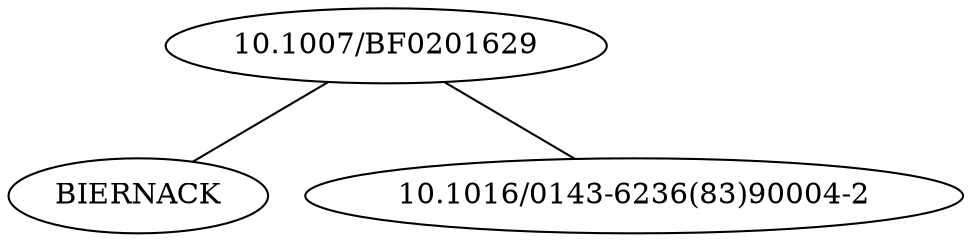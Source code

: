 strict graph mind_map280 {
	"10.1007/BF0201629" -- BIERNACK
	"10.1007/BF0201629" -- "10.1016/0143-6236(83)90004-2"
}

